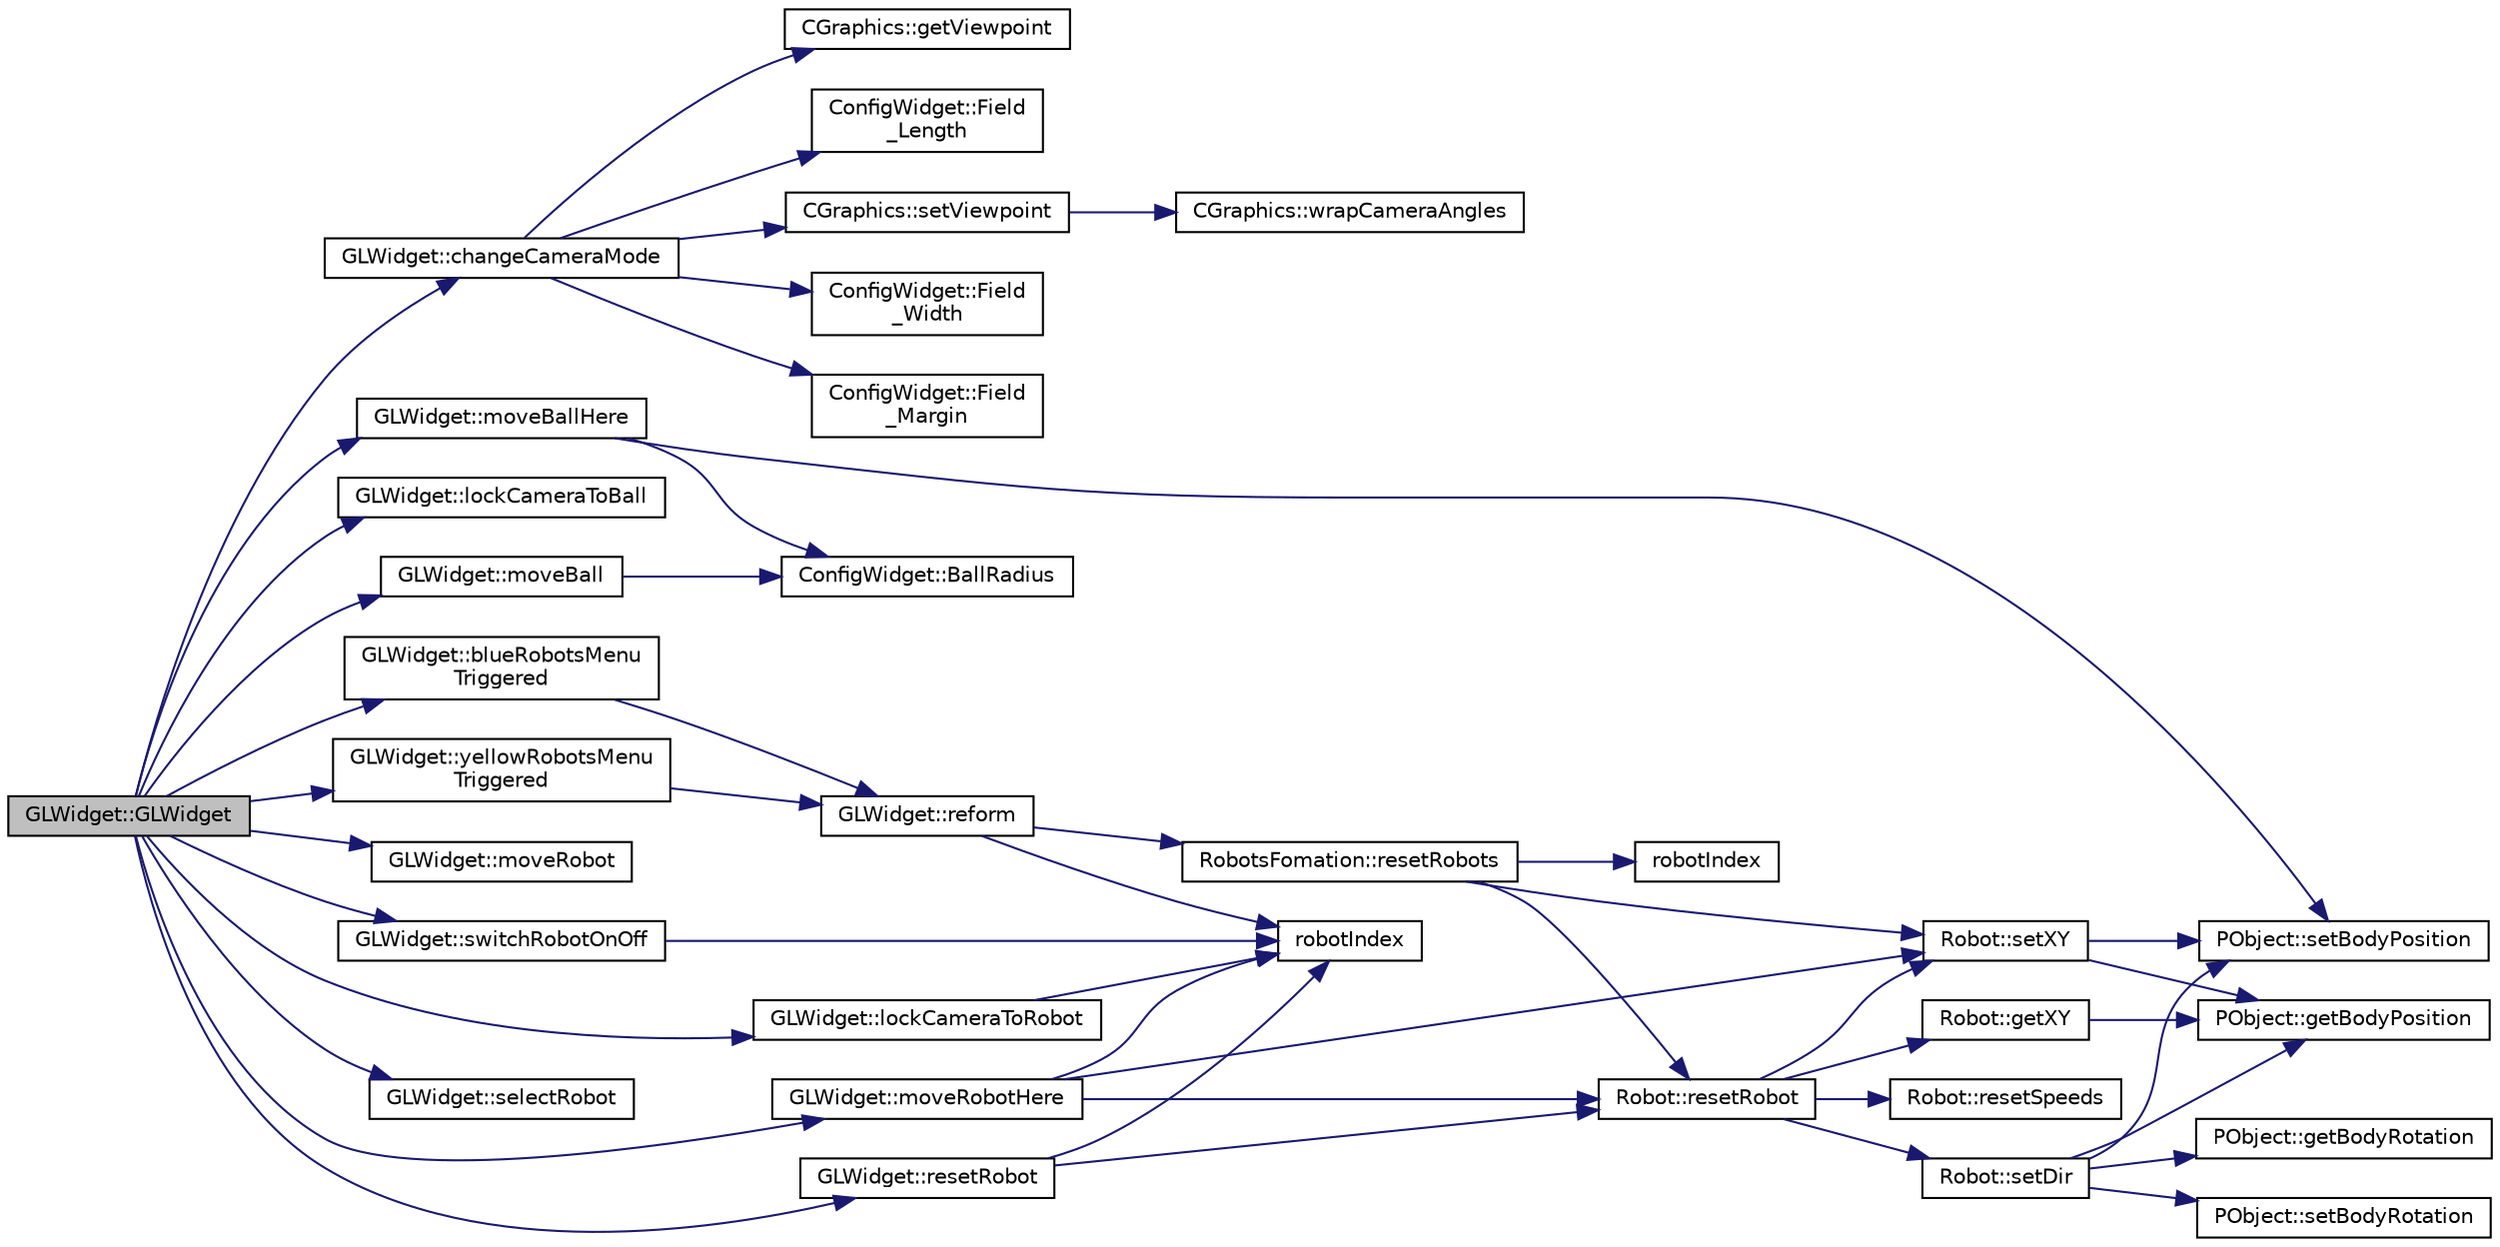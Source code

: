 digraph "GLWidget::GLWidget"
{
 // INTERACTIVE_SVG=YES
  edge [fontname="Helvetica",fontsize="10",labelfontname="Helvetica",labelfontsize="10"];
  node [fontname="Helvetica",fontsize="10",shape=record];
  rankdir="LR";
  Node1 [label="GLWidget::GLWidget",height=0.2,width=0.4,color="black", fillcolor="grey75", style="filled", fontcolor="black"];
  Node1 -> Node2 [color="midnightblue",fontsize="10",style="solid",fontname="Helvetica"];
  Node2 [label="GLWidget::blueRobotsMenu\lTriggered",height=0.2,width=0.4,color="black", fillcolor="white", style="filled",URL="$da/d10/class_g_l_widget.html#a62823a9c350a15b254301c9ee6d339e1"];
  Node2 -> Node3 [color="midnightblue",fontsize="10",style="solid",fontname="Helvetica"];
  Node3 [label="GLWidget::reform",height=0.2,width=0.4,color="black", fillcolor="white", style="filled",URL="$da/d10/class_g_l_widget.html#ad6994da2d74a615b87fce3e1d72b6cd1"];
  Node3 -> Node4 [color="midnightblue",fontsize="10",style="solid",fontname="Helvetica"];
  Node4 [label="RobotsFomation::resetRobots",height=0.2,width=0.4,color="black", fillcolor="white", style="filled",URL="$dd/da7/class_robots_fomation.html#af8c90dba30b7a2fa051bbfdceb19c459"];
  Node4 -> Node5 [color="midnightblue",fontsize="10",style="solid",fontname="Helvetica"];
  Node5 [label="robotIndex",height=0.2,width=0.4,color="black", fillcolor="white", style="filled",URL="$df/d80/sslworld_8cpp.html#adc28e5d519f95cbce6aed7c31e2053a0"];
  Node4 -> Node6 [color="midnightblue",fontsize="10",style="solid",fontname="Helvetica"];
  Node6 [label="Robot::setXY",height=0.2,width=0.4,color="black", fillcolor="white", style="filled",URL="$d4/d84/class_robot.html#a1ba3a89dad410e184d8dac72ccbe6875"];
  Node6 -> Node7 [color="midnightblue",fontsize="10",style="solid",fontname="Helvetica"];
  Node7 [label="PObject::getBodyPosition",height=0.2,width=0.4,color="black", fillcolor="white", style="filled",URL="$d1/d18/class_p_object.html#aa490b8b18ef6a51e9816d0da40da237d"];
  Node6 -> Node8 [color="midnightblue",fontsize="10",style="solid",fontname="Helvetica"];
  Node8 [label="PObject::setBodyPosition",height=0.2,width=0.4,color="black", fillcolor="white", style="filled",URL="$d1/d18/class_p_object.html#a43b4248e78b3f3934dfc329a57eb0688"];
  Node4 -> Node9 [color="midnightblue",fontsize="10",style="solid",fontname="Helvetica"];
  Node9 [label="Robot::resetRobot",height=0.2,width=0.4,color="black", fillcolor="white", style="filled",URL="$d4/d84/class_robot.html#a998cd0e4c8b4b1240bb5ffe221bb0d01"];
  Node9 -> Node10 [color="midnightblue",fontsize="10",style="solid",fontname="Helvetica"];
  Node10 [label="Robot::resetSpeeds",height=0.2,width=0.4,color="black", fillcolor="white", style="filled",URL="$d4/d84/class_robot.html#a660544998a477896c1c7be8d97ae65e5"];
  Node9 -> Node11 [color="midnightblue",fontsize="10",style="solid",fontname="Helvetica"];
  Node11 [label="Robot::getXY",height=0.2,width=0.4,color="black", fillcolor="white", style="filled",URL="$d4/d84/class_robot.html#ac55bcaf576c29263c83a15a3035b8391"];
  Node11 -> Node7 [color="midnightblue",fontsize="10",style="solid",fontname="Helvetica"];
  Node9 -> Node6 [color="midnightblue",fontsize="10",style="solid",fontname="Helvetica"];
  Node9 -> Node12 [color="midnightblue",fontsize="10",style="solid",fontname="Helvetica"];
  Node12 [label="Robot::setDir",height=0.2,width=0.4,color="black", fillcolor="white", style="filled",URL="$d4/d84/class_robot.html#a477e45893bbd07b5ff94f36f6fed12c6"];
  Node12 -> Node13 [color="midnightblue",fontsize="10",style="solid",fontname="Helvetica"];
  Node13 [label="PObject::setBodyRotation",height=0.2,width=0.4,color="black", fillcolor="white", style="filled",URL="$d1/d18/class_p_object.html#acfa7612aa632c8402cc7b44eb31f53a1"];
  Node12 -> Node7 [color="midnightblue",fontsize="10",style="solid",fontname="Helvetica"];
  Node12 -> Node14 [color="midnightblue",fontsize="10",style="solid",fontname="Helvetica"];
  Node14 [label="PObject::getBodyRotation",height=0.2,width=0.4,color="black", fillcolor="white", style="filled",URL="$d1/d18/class_p_object.html#affbd2be80d75e8311b7ec9f42b24d439"];
  Node12 -> Node8 [color="midnightblue",fontsize="10",style="solid",fontname="Helvetica"];
  Node3 -> Node15 [color="midnightblue",fontsize="10",style="solid",fontname="Helvetica"];
  Node15 [label="robotIndex",height=0.2,width=0.4,color="black", fillcolor="white", style="filled",URL="$d4/d4c/sslworld_8h.html#adc28e5d519f95cbce6aed7c31e2053a0"];
  Node1 -> Node16 [color="midnightblue",fontsize="10",style="solid",fontname="Helvetica"];
  Node16 [label="GLWidget::changeCameraMode",height=0.2,width=0.4,color="black", fillcolor="white", style="filled",URL="$da/d10/class_g_l_widget.html#aeeabac52cb29b0338c9989cf49b8962e"];
  Node16 -> Node17 [color="midnightblue",fontsize="10",style="solid",fontname="Helvetica"];
  Node17 [label="CGraphics::setViewpoint",height=0.2,width=0.4,color="black", fillcolor="white", style="filled",URL="$dc/d90/class_c_graphics.html#afbda4f5be9204802873f9a3d04d04cec"];
  Node17 -> Node18 [color="midnightblue",fontsize="10",style="solid",fontname="Helvetica"];
  Node18 [label="CGraphics::wrapCameraAngles",height=0.2,width=0.4,color="black", fillcolor="white", style="filled",URL="$dc/d90/class_c_graphics.html#a335713d4cde6ff4f263342635b96448c"];
  Node16 -> Node19 [color="midnightblue",fontsize="10",style="solid",fontname="Helvetica"];
  Node19 [label="ConfigWidget::Field\l_Width",height=0.2,width=0.4,color="black", fillcolor="white", style="filled",URL="$d6/d55/class_config_widget.html#a52dd005ffaa605f06c17dc45d87e44f8"];
  Node16 -> Node20 [color="midnightblue",fontsize="10",style="solid",fontname="Helvetica"];
  Node20 [label="ConfigWidget::Field\l_Margin",height=0.2,width=0.4,color="black", fillcolor="white", style="filled",URL="$d6/d55/class_config_widget.html#a43d3d15e6eea246fa0d910f46e18aa37"];
  Node16 -> Node21 [color="midnightblue",fontsize="10",style="solid",fontname="Helvetica"];
  Node21 [label="CGraphics::getViewpoint",height=0.2,width=0.4,color="black", fillcolor="white", style="filled",URL="$dc/d90/class_c_graphics.html#ab704f0d19aad88178516b729e95e8d82"];
  Node16 -> Node22 [color="midnightblue",fontsize="10",style="solid",fontname="Helvetica"];
  Node22 [label="ConfigWidget::Field\l_Length",height=0.2,width=0.4,color="black", fillcolor="white", style="filled",URL="$d6/d55/class_config_widget.html#ad6dcd940c26e1f4d8f10de1d7db126dd"];
  Node1 -> Node23 [color="midnightblue",fontsize="10",style="solid",fontname="Helvetica"];
  Node23 [label="GLWidget::lockCameraToBall",height=0.2,width=0.4,color="black", fillcolor="white", style="filled",URL="$da/d10/class_g_l_widget.html#a60e40a2af7956e4477cffbcbaabf7d8b"];
  Node1 -> Node24 [color="midnightblue",fontsize="10",style="solid",fontname="Helvetica"];
  Node24 [label="GLWidget::lockCameraToRobot",height=0.2,width=0.4,color="black", fillcolor="white", style="filled",URL="$da/d10/class_g_l_widget.html#afe86ff7b9c410e1385566fca04e948d0"];
  Node24 -> Node15 [color="midnightblue",fontsize="10",style="solid",fontname="Helvetica"];
  Node1 -> Node25 [color="midnightblue",fontsize="10",style="solid",fontname="Helvetica"];
  Node25 [label="GLWidget::moveBall",height=0.2,width=0.4,color="black", fillcolor="white", style="filled",URL="$da/d10/class_g_l_widget.html#af392b758db1d11450b3f74c259364068"];
  Node25 -> Node26 [color="midnightblue",fontsize="10",style="solid",fontname="Helvetica"];
  Node26 [label="ConfigWidget::BallRadius",height=0.2,width=0.4,color="black", fillcolor="white", style="filled",URL="$d6/d55/class_config_widget.html#a2d8b917b9aaad10df48dc4afb3fc497d"];
  Node1 -> Node27 [color="midnightblue",fontsize="10",style="solid",fontname="Helvetica"];
  Node27 [label="GLWidget::moveBallHere",height=0.2,width=0.4,color="black", fillcolor="white", style="filled",URL="$da/d10/class_g_l_widget.html#a6bf59ddae7c36557b54b5c8928935de3"];
  Node27 -> Node8 [color="midnightblue",fontsize="10",style="solid",fontname="Helvetica"];
  Node27 -> Node26 [color="midnightblue",fontsize="10",style="solid",fontname="Helvetica"];
  Node1 -> Node28 [color="midnightblue",fontsize="10",style="solid",fontname="Helvetica"];
  Node28 [label="GLWidget::moveRobot",height=0.2,width=0.4,color="black", fillcolor="white", style="filled",URL="$da/d10/class_g_l_widget.html#a30841d5c69c62fb496f956a3777a5f74"];
  Node1 -> Node29 [color="midnightblue",fontsize="10",style="solid",fontname="Helvetica"];
  Node29 [label="GLWidget::moveRobotHere",height=0.2,width=0.4,color="black", fillcolor="white", style="filled",URL="$da/d10/class_g_l_widget.html#aee4d669d1eabc2668e81de32e4c3561d"];
  Node29 -> Node15 [color="midnightblue",fontsize="10",style="solid",fontname="Helvetica"];
  Node29 -> Node6 [color="midnightblue",fontsize="10",style="solid",fontname="Helvetica"];
  Node29 -> Node9 [color="midnightblue",fontsize="10",style="solid",fontname="Helvetica"];
  Node1 -> Node30 [color="midnightblue",fontsize="10",style="solid",fontname="Helvetica"];
  Node30 [label="GLWidget::resetRobot",height=0.2,width=0.4,color="black", fillcolor="white", style="filled",URL="$da/d10/class_g_l_widget.html#ae9dfc92aeb33f08384e5a23e07d10c8f"];
  Node30 -> Node15 [color="midnightblue",fontsize="10",style="solid",fontname="Helvetica"];
  Node30 -> Node9 [color="midnightblue",fontsize="10",style="solid",fontname="Helvetica"];
  Node1 -> Node31 [color="midnightblue",fontsize="10",style="solid",fontname="Helvetica"];
  Node31 [label="GLWidget::selectRobot",height=0.2,width=0.4,color="black", fillcolor="white", style="filled",URL="$da/d10/class_g_l_widget.html#a5f4bf919392f3a904c0cf24a824eaa78"];
  Node1 -> Node32 [color="midnightblue",fontsize="10",style="solid",fontname="Helvetica"];
  Node32 [label="GLWidget::switchRobotOnOff",height=0.2,width=0.4,color="black", fillcolor="white", style="filled",URL="$da/d10/class_g_l_widget.html#a6a4ddaa8f71f2b06247cce721ccc90e1"];
  Node32 -> Node15 [color="midnightblue",fontsize="10",style="solid",fontname="Helvetica"];
  Node1 -> Node33 [color="midnightblue",fontsize="10",style="solid",fontname="Helvetica"];
  Node33 [label="GLWidget::yellowRobotsMenu\lTriggered",height=0.2,width=0.4,color="black", fillcolor="white", style="filled",URL="$da/d10/class_g_l_widget.html#a8f362a814392f9061ac753929cdd0a44"];
  Node33 -> Node3 [color="midnightblue",fontsize="10",style="solid",fontname="Helvetica"];
}
